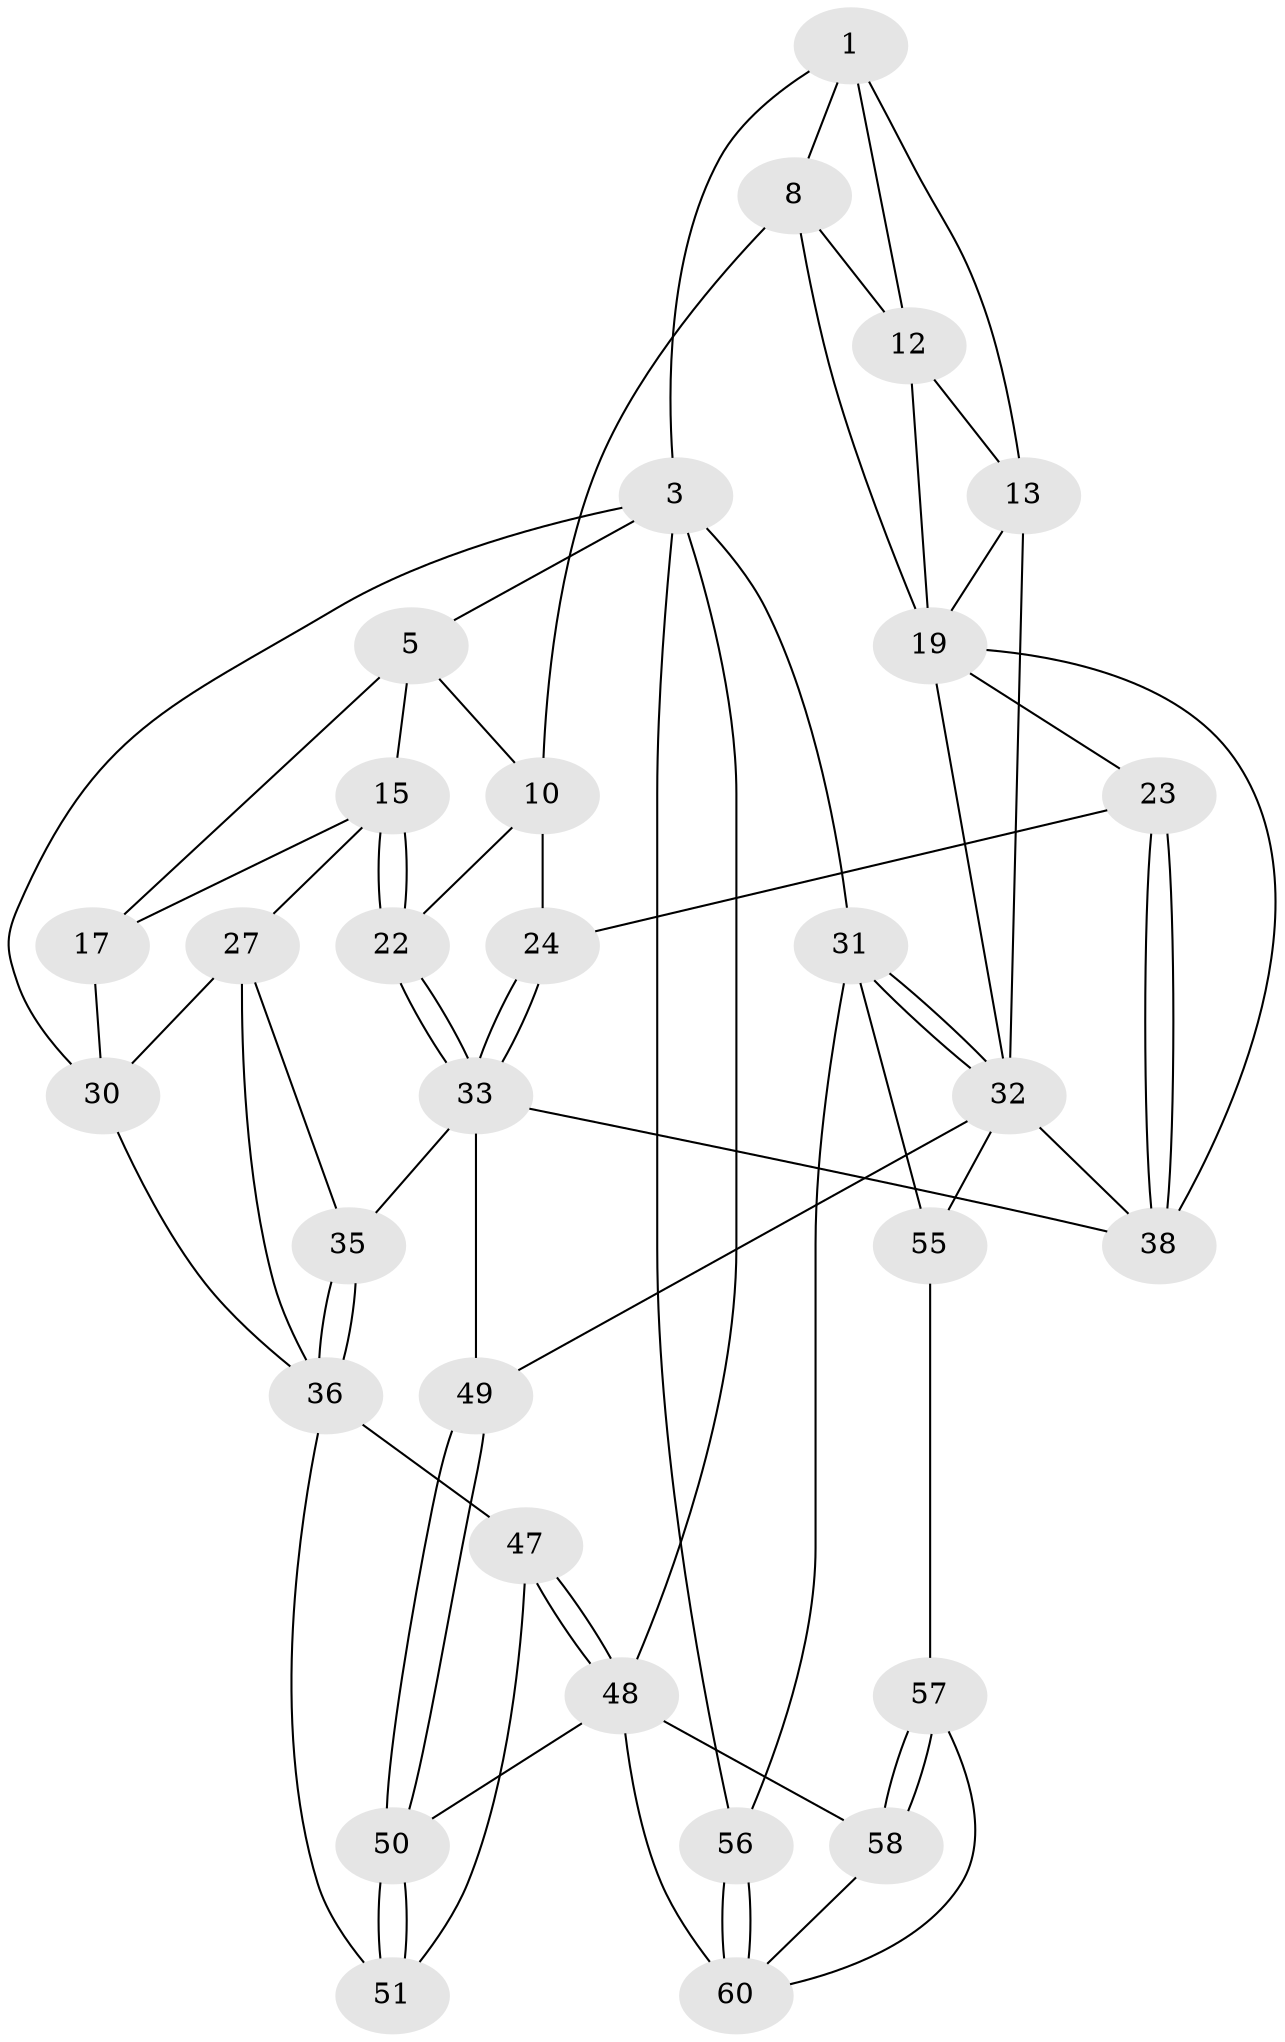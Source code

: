 // original degree distribution, {3: 0.04838709677419355, 5: 0.5645161290322581, 4: 0.20967741935483872, 6: 0.1774193548387097}
// Generated by graph-tools (version 1.1) at 2025/17/03/09/25 04:17:21]
// undirected, 31 vertices, 71 edges
graph export_dot {
graph [start="1"]
  node [color=gray90,style=filled];
  1 [pos="+0.697678656513419+0",super="+7+2"];
  3 [pos="+1+0",super="+4"];
  5 [pos="+0+0",super="+6"];
  8 [pos="+0.7037169908469728+0.01095895876162926",super="+9"];
  10 [pos="+0.5925925671935613+0.0788237227819081",super="+21"];
  12 [pos="+0.8357594327086969+0.06527891817799834",super="+14"];
  13 [pos="+0.8944917967826976+0.04318995692485839",super="+25"];
  15 [pos="+0.43329086098051345+0.07036391067350488",super="+16"];
  17 [pos="+0.25300215776077356+0.047814023637390395",super="+18"];
  19 [pos="+0.7613226471017462+0.1531710893192188",super="+20+26"];
  22 [pos="+0.4555567252189941+0.12621547401579866"];
  23 [pos="+0.630855363391755+0.19390525465417485"];
  24 [pos="+0.5795224464279564+0.19171216270794847"];
  27 [pos="+0.26058400227733447+0.1309100092212566",super="+29+28"];
  30 [pos="+0.20719854130117324+0.22490083303226177",super="+39"];
  31 [pos="+1+0.3910348094083382",super="+54"];
  32 [pos="+1+0.35967222806879734",super="+42"];
  33 [pos="+0.49474259796598763+0.24678221648070411",super="+34"];
  35 [pos="+0.30077826434929006+0.28709670971086265"];
  36 [pos="+0.25392912952751023+0.30307696458599115",super="+44"];
  38 [pos="+0.6915684079294155+0.25004046053653983",super="+40"];
  47 [pos="+0+0.4965390069667857",super="+52"];
  48 [pos="+0+0.7717611754182687",super="+59"];
  49 [pos="+0.5548749802682684+0.5262080824125827"];
  50 [pos="+0.3863647411616238+0.7447699712938559"];
  51 [pos="+0.29211525910821257+0.6101155311993879"];
  55 [pos="+0.8466171222781286+0.671448120385383"];
  56 [pos="+1+1"];
  57 [pos="+0.7735347371213629+0.7856400980361682"];
  58 [pos="+0.4108621411385382+0.8658372380701704"];
  60 [pos="+0.8620640701650745+0.8906728089674618",super="+61"];
  1 -- 8;
  1 -- 12;
  1 -- 3;
  1 -- 13;
  3 -- 31;
  3 -- 56;
  3 -- 48;
  3 -- 5;
  3 -- 30;
  5 -- 17;
  5 -- 10;
  5 -- 15;
  8 -- 10;
  8 -- 12;
  8 -- 19;
  10 -- 24;
  10 -- 22;
  12 -- 13;
  12 -- 19;
  13 -- 32;
  13 -- 19;
  15 -- 22;
  15 -- 22;
  15 -- 17;
  15 -- 27;
  17 -- 30;
  19 -- 23;
  19 -- 32;
  19 -- 38;
  22 -- 33;
  22 -- 33;
  23 -- 24;
  23 -- 38;
  23 -- 38;
  24 -- 33;
  24 -- 33;
  27 -- 36;
  27 -- 30;
  27 -- 35;
  30 -- 36;
  31 -- 32;
  31 -- 32;
  31 -- 56;
  31 -- 55;
  32 -- 49;
  32 -- 55;
  32 -- 38;
  33 -- 35;
  33 -- 38;
  33 -- 49;
  35 -- 36;
  35 -- 36;
  36 -- 51;
  36 -- 47 [weight=2];
  47 -- 48;
  47 -- 48;
  47 -- 51;
  48 -- 60;
  48 -- 50;
  48 -- 58;
  49 -- 50;
  49 -- 50;
  50 -- 51;
  50 -- 51;
  55 -- 57;
  56 -- 60 [weight=2];
  56 -- 60;
  57 -- 58;
  57 -- 58;
  57 -- 60;
  58 -- 60;
}
